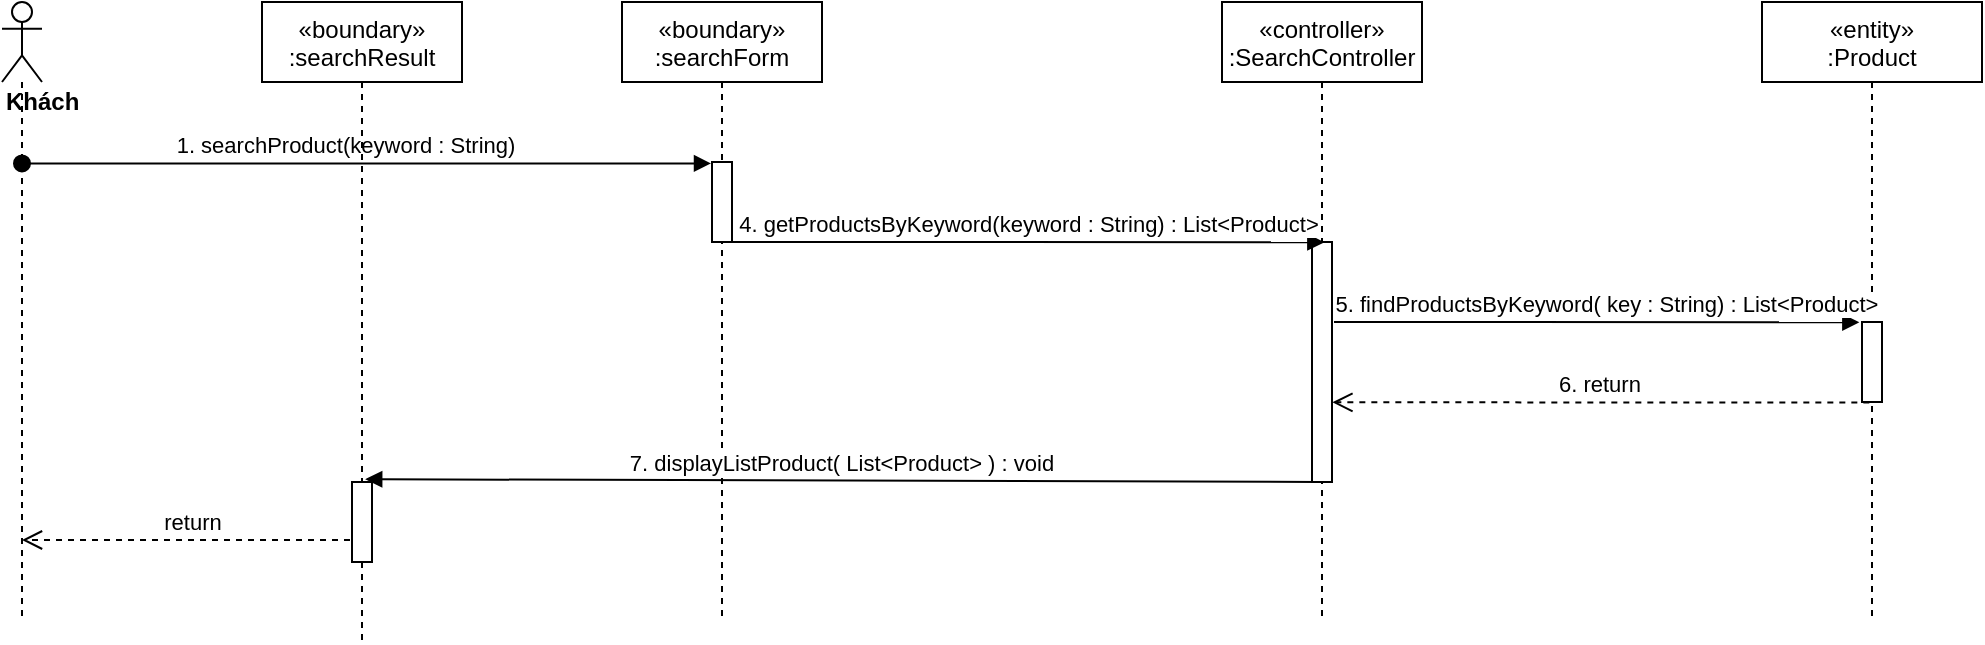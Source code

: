 <mxfile version="14.7.6" type="device"><diagram id="kgpKYQtTHZ0yAKxKKP6v" name="Page-1"><mxGraphModel dx="1038" dy="521" grid="1" gridSize="10" guides="1" tooltips="1" connect="1" arrows="1" fold="1" page="1" pageScale="1" pageWidth="850" pageHeight="1100" math="0" shadow="0"><root><mxCell id="0"/><mxCell id="1" parent="0"/><mxCell id="3nuBFxr9cyL0pnOWT2aG-1" value="«boundary»&#10;:searchForm" style="shape=umlLifeline;perimeter=lifelinePerimeter;container=1;collapsible=0;recursiveResize=0;rounded=0;shadow=0;strokeWidth=1;" parent="1" vertex="1"><mxGeometry x="410" y="80" width="100" height="310" as="geometry"/></mxCell><mxCell id="3nuBFxr9cyL0pnOWT2aG-2" value="" style="points=[];perimeter=orthogonalPerimeter;rounded=0;shadow=0;strokeWidth=1;" parent="3nuBFxr9cyL0pnOWT2aG-1" vertex="1"><mxGeometry x="45" y="80" width="10" height="40" as="geometry"/></mxCell><mxCell id="3nuBFxr9cyL0pnOWT2aG-5" value="«controller»&#10;:SearchController" style="shape=umlLifeline;perimeter=lifelinePerimeter;container=1;collapsible=0;recursiveResize=0;rounded=0;shadow=0;strokeWidth=1;" parent="1" vertex="1"><mxGeometry x="710" y="80" width="100" height="310" as="geometry"/></mxCell><mxCell id="3nuBFxr9cyL0pnOWT2aG-6" value="" style="points=[];perimeter=orthogonalPerimeter;rounded=0;shadow=0;strokeWidth=1;" parent="3nuBFxr9cyL0pnOWT2aG-5" vertex="1"><mxGeometry x="45" y="120" width="10" height="120" as="geometry"/></mxCell><mxCell id="LgHwtYhqSYWA9L9eKRov-1" value="&lt;div&gt;&lt;b&gt;Khách&lt;/b&gt;&lt;/div&gt;" style="shape=umlLifeline;participant=umlActor;perimeter=lifelinePerimeter;whiteSpace=wrap;html=1;container=1;collapsible=0;recursiveResize=0;verticalAlign=top;spacingTop=36;outlineConnect=0;align=left;" parent="1" vertex="1"><mxGeometry x="100" y="80" width="20" height="310" as="geometry"/></mxCell><mxCell id="3nuBFxr9cyL0pnOWT2aG-3" value="1. searchProduct(keyword : String)" style="verticalAlign=bottom;startArrow=oval;endArrow=block;startSize=8;shadow=0;strokeWidth=1;entryX=-0.05;entryY=0.018;entryDx=0;entryDy=0;entryPerimeter=0;" parent="1" source="LgHwtYhqSYWA9L9eKRov-1" target="3nuBFxr9cyL0pnOWT2aG-2" edge="1"><mxGeometry x="-0.06" relative="1" as="geometry"><mxPoint x="100" y="170" as="sourcePoint"/><mxPoint as="offset"/></mxGeometry></mxCell><mxCell id="LgHwtYhqSYWA9L9eKRov-6" value="4. getProductsByKeyword(keyword : String) : List&amp;lt;Product&amp;gt;" style="html=1;verticalAlign=bottom;endArrow=block;entryX=0.617;entryY=0.001;entryDx=0;entryDy=0;entryPerimeter=0;" parent="1" source="3nuBFxr9cyL0pnOWT2aG-2" target="3nuBFxr9cyL0pnOWT2aG-6" edge="1"><mxGeometry width="80" relative="1" as="geometry"><mxPoint x="320" y="248" as="sourcePoint"/><mxPoint x="500" y="210" as="targetPoint"/></mxGeometry></mxCell><mxCell id="LgHwtYhqSYWA9L9eKRov-10" value="«entity»&#10;:Product" style="shape=umlLifeline;perimeter=lifelinePerimeter;container=1;collapsible=0;recursiveResize=0;rounded=0;shadow=0;strokeWidth=1;" parent="1" vertex="1"><mxGeometry x="980" y="80" width="110" height="310" as="geometry"/></mxCell><mxCell id="LgHwtYhqSYWA9L9eKRov-11" value="" style="points=[];perimeter=orthogonalPerimeter;rounded=0;shadow=0;strokeWidth=1;" parent="LgHwtYhqSYWA9L9eKRov-10" vertex="1"><mxGeometry x="50" y="160" width="10" height="40" as="geometry"/></mxCell><mxCell id="LgHwtYhqSYWA9L9eKRov-12" value="5. findProductsByKeyword( key : String) : List&amp;lt;Product&amp;gt;" style="html=1;verticalAlign=bottom;endArrow=block;entryX=-0.133;entryY=0.004;entryDx=0;entryDy=0;entryPerimeter=0;" parent="1" target="LgHwtYhqSYWA9L9eKRov-11" edge="1"><mxGeometry x="0.041" width="80" relative="1" as="geometry"><mxPoint x="766" y="240" as="sourcePoint"/><mxPoint x="1000" y="190" as="targetPoint"/><mxPoint as="offset"/></mxGeometry></mxCell><mxCell id="LgHwtYhqSYWA9L9eKRov-13" value="6. return&amp;nbsp;" style="html=1;verticalAlign=bottom;endArrow=open;dashed=1;endSize=8;exitX=0.367;exitY=1.006;exitDx=0;exitDy=0;exitPerimeter=0;entryX=1.02;entryY=0.668;entryDx=0;entryDy=0;entryPerimeter=0;" parent="1" source="LgHwtYhqSYWA9L9eKRov-11" target="3nuBFxr9cyL0pnOWT2aG-6" edge="1"><mxGeometry relative="1" as="geometry"><mxPoint x="1000" y="360" as="sourcePoint"/><mxPoint x="780" y="280" as="targetPoint"/></mxGeometry></mxCell><mxCell id="LgHwtYhqSYWA9L9eKRov-15" value="7. displayListProduct( List&lt;Product&gt; ) : void" style="verticalAlign=bottom;endArrow=block;shadow=0;strokeWidth=1;exitX=0.3;exitY=1;exitDx=0;exitDy=0;exitPerimeter=0;entryX=0.66;entryY=-0.035;entryDx=0;entryDy=0;entryPerimeter=0;" parent="1" source="3nuBFxr9cyL0pnOWT2aG-6" target="v7xmiZZX4MdpTGdXj16L-4" edge="1"><mxGeometry relative="1" as="geometry"><mxPoint x="610" y="347" as="sourcePoint"/><mxPoint x="300" y="320" as="targetPoint"/></mxGeometry></mxCell><mxCell id="v7xmiZZX4MdpTGdXj16L-1" value="«boundary»&#10;:searchResult" style="shape=umlLifeline;perimeter=lifelinePerimeter;container=1;collapsible=0;recursiveResize=0;rounded=0;shadow=0;strokeWidth=1;" parent="1" vertex="1"><mxGeometry x="230" y="80" width="100" height="320" as="geometry"/></mxCell><mxCell id="v7xmiZZX4MdpTGdXj16L-3" value="return" style="html=1;verticalAlign=bottom;endArrow=open;dashed=1;endSize=8;exitX=0.5;exitY=0.725;exitDx=0;exitDy=0;exitPerimeter=0;" parent="1" source="v7xmiZZX4MdpTGdXj16L-4" target="LgHwtYhqSYWA9L9eKRov-1" edge="1"><mxGeometry relative="1" as="geometry"><mxPoint x="220" y="329" as="sourcePoint"/><mxPoint x="520" y="220" as="targetPoint"/></mxGeometry></mxCell><mxCell id="v7xmiZZX4MdpTGdXj16L-4" value="" style="html=1;points=[];perimeter=orthogonalPerimeter;" parent="1" vertex="1"><mxGeometry x="275" y="320" width="10" height="40" as="geometry"/></mxCell></root></mxGraphModel></diagram></mxfile>